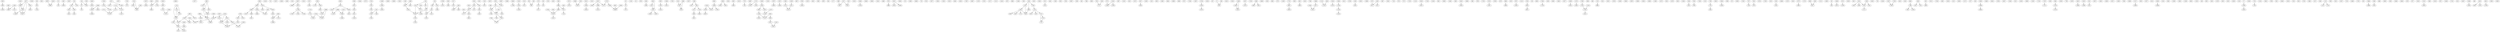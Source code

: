 strict digraph  {
	9550 -> 9658;
	11905 -> 19681;
	11905 -> 11911;
	19108;
	9658 -> 10954;
	946 -> 7426;
	3625;
	18879 -> 18885;
	221 -> 293;
	4401 -> 19953;
	15947;
	2054 -> 5942;
	147 -> 795;
	18530 -> 19394;
	13316 -> 13748;
	4873;
	7185 -> 7257;
	2342 -> 2360;
	2342 -> 2366;
	18372 -> 18444;
	9758 -> 9760;
	9758 -> 17534;
	16925 -> 16997;
	18604;
	11877;
	1283 -> 6467;
	8030 -> 8060;
	8030 -> 8138;
	10146;
	741;
	12267;
	2365 -> 2366;
	18260;
	4495;
	1016;
	17369 -> 17381;
	17369 -> 17801;
	17369 -> 17405;
	10161;
	2237 -> 2309;
	17718 -> 17724;
	13580 -> 13583;
	9531 -> 13419;
	13304 -> 13316;
	10446;
	16775;
	3744 -> 7632;
	10216 -> 15400;
	14568 -> 15000;
	10049;
	16008;
	15361;
	4087 -> 4303;
	10788 -> 10791;
	4124 -> 4304;
	4124 -> 4772;
	3003 -> 3009;
	3223 -> 3439;
	7624 -> 15400;
	5624 -> 5627;
	4301;
	11157 -> 13749;
	11992 -> 12016;
	1518 -> 6702;
	19672;
	7571 -> 7583;
	7571 -> 7643;
	13080;
	16904 -> 17048;
	12432 -> 12433;
	9116 -> 9122;
	992 -> 998;
	2275 -> 3571;
	450 -> 454;
	4705;
	4625;
	6989 -> 14765;
	5249 -> 13025;
	5249 -> 5465;
	19712 -> 19724;
	10968 -> 10970;
	9352 -> 10216;
	9352 -> 14536;
	9352 -> 9424;
	19512 -> 19548;
	13321;
	15557 -> 15563;
	15557 -> 15989;
	15557 -> 15737;
	84 -> 96;
	11381;
	911;
	8782;
	2085 -> 2086;
	12531 -> 13827;
	9305 -> 11897;
	13048 -> 13912;
	17831;
	3886 -> 5182;
	3886 -> 6478;
	19247;
	1880 -> 4472;
	1880 -> 1881;
	14063 -> 14243;
	18150 -> 18154;
	18150 -> 18798;
	8938 -> 12826;
	8938 -> 9010;
	18386 -> 18530;
	18386 -> 18818;
	9234;
	16858 -> 18154;
	16858 -> 17002;
	428 -> 1076;
	6052 -> 6064;
	16123;
	7279 -> 7281;
	11751 -> 12183;
	11751 -> 11823;
	10861 -> 11005;
	11555;
	18797 -> 18833;
	8060 -> 14540;
	8060 -> 8063;
	1139 -> 1283;
	1139 -> 6323;
	11872 -> 14464;
	4303 -> 4304;
	14411 -> 15275;
	6988 -> 6989;
	6988 -> 7012;
	7437 -> 7653;
	7437 -> 7449;
	8627;
	9769 -> 14953;
	14474;
	6831;
	3692;
	3403 -> 3439;
	3403 -> 3406;
	9876;
	844;
	2177;
	1689 -> 4281;
	15010;
	10566 -> 13158;
	10649;
	8450 -> 8452;
	19830;
	9522 -> 9525;
	4137 -> 4281;
	4137 -> 5433;
	13441;
	6489;
	9752 -> 9896;
	19347 -> 19419;
	19347 -> 19348;
	18594;
	474;
	14536 -> 15400;
	12685;
	1622 -> 2054;
	1622 -> 1646;
	18840;
	17724 -> 17832;
	733;
	6743;
	15977;
	12834;
	13262;
	19313;
	11135 -> 11567;
	6286;
	16016;
	17607;
	8832 -> 16608;
	7628 -> 15404;
	426 -> 428;
	426 -> 4314;
	19607;
	11478;
	15781;
	3609 -> 3825;
	14717;
	13113;
	14416;
	5871;
	8006;
	11408;
	1284;
	2127 -> 7311;
	2127 -> 4719;
	13827 -> 13829;
	13827 -> 14007;
	4393;
	15042;
	3491 -> 3563;
	3321 -> 3322;
	4061;
	5189;
	9325;
	2766;
	19007;
	1398;
	465;
	15000 -> 15003;
	7684;
	9306 -> 9522;
	9760 -> 9904;
	8599;
	6323 -> 6467;
	7055 -> 7271;
	9774 -> 12366;
	2607;
	15181;
	6315;
	13572;
	8107 -> 8108;
	14393;
	19548 -> 19554;
	1615;
	8053;
	15681;
	8046;
	8471 -> 16247;
	8471 -> 11063;
	10035 -> 10037;
	9642 -> 17418;
	16900;
	6098;
	9707;
	9999 -> 10035;
	9999 -> 13887;
	17280;
	11997;
	15340 -> 15370;
	16037 -> 16685;
	16037 -> 16073;
	10453 -> 10669;
	16324;
	637;
	8643 -> 12531;
	8643 -> 13827;
	51 -> 699;
	1334 -> 3926;
	1334 -> 2630;
	3461 -> 3491;
	18413;
	15542;
	14360 -> 14432;
	8187 -> 12075;
	12579 -> 13875;
	7620 -> 7624;
	18493 -> 18529;
	17263;
	6588 -> 6590;
	6588 -> 6612;
	9354 -> 17130;
	9354 -> 9426;
	18609;
	17616 -> 17634;
	17616 -> 17832;
	6255;
	7653 -> 7654;
	7643 -> 7649;
	96 -> 7872;
	9855;
	18453 -> 18885;
	4776;
	11830;
	5627 -> 5771;
	5627 -> 5843;
	18007 -> 18043;
	13875 -> 13881;
	13875 -> 13887;
	9055;
	8941 -> 8943;
	11441 -> 14033;
	10988 -> 13580;
	10988 -> 11204;
	6551 -> 6695;
	8165;
	7386;
	15438 -> 15441;
	11118 -> 11226;
	19164 -> 19176;
	7635 -> 7653;
	17669 -> 17675;
	8430 -> 8432;
	11428 -> 15316;
	1134 -> 1139;
	1134 -> 1135;
	1134 -> 1136;
	11133 -> 11157;
	11133 -> 11135;
	8412;
	408 -> 426;
	15748;
	4199 -> 4205;
	236 -> 4124;
	236 -> 308;
	236 -> 416;
	10689 -> 14577;
	7012 -> 7120;
	16291;
	1135 -> 1139;
	1135 -> 1136;
	15089;
	9448 -> 10096;
	10213 -> 10216;
	3375 -> 4671;
	1867;
	13941;
	17791 -> 18007;
	7145;
	5753;
	7572;
	1479 -> 2127;
	1479 -> 9255;
	1479 -> 5367;
	17229;
	336 -> 408;
	336 -> 1632;
	11126;
	19529 -> 19547;
	4304 -> 4736;
	17160;
	15166;
	9041;
	18095;
	13465;
	2406;
	19453 -> 19455;
	10894;
	1881 -> 2313;
	1881 -> 17433;
	8432 -> 8450;
	8432 -> 11024;
	16596 -> 16608;
	3981;
	10537 -> 11185;
	9700;
	17334;
	2313 -> 3609;
	10743 -> 11607;
	16073 -> 17369;
	8634 -> 11226;
	19766;
	8178;
	8586 -> 8588;
	4333;
	8767 -> 12655;
	6467 -> 6473;
	6467 -> 14243;
	14115;
	10405 -> 10429;
	6746 -> 6854;
	4420 -> 7012;
	5555 -> 5771;
	190;
	9638;
	17484 -> 17700;
	4258;
	7632 -> 7635;
	9499;
	14642;
	12433 -> 12505;
	19577;
	5329 -> 5330;
	8697 -> 13881;
	16269 -> 16341;
	11574 -> 15462;
	696 -> 699;
	17925 -> 19221;
	9386;
	606;
	1210 -> 8986;
	5514;
	1646 -> 1682;
	566 -> 998;
	15732 -> 16596;
	15732 -> 15737;
	4772 -> 12548;
	2867 -> 5459;
	2867 -> 2975;
	16331;
	18736;
	18189;
	9082 -> 16858;
	10963;
	15989 -> 16133;
	19970;
	19389;
	9925 -> 11221;
	9925 -> 9929;
	19624;
	16958;
	11960;
	14273;
	5016;
	1088 -> 7568;
	16986 -> 17634;
	16986 -> 17418;
	5164 -> 5182;
	15378;
	1299 -> 1479;
	5818;
	12564;
	2538 -> 2542;
	7639 -> 7643;
	7828 -> 7900;
	17465;
	4736 -> 4738;
	2219;
	1792 -> 1864;
	9424 -> 12016;
	18922;
	2360 -> 2366;
	9434 -> 9436;
	14339 -> 14411;
	3035 -> 3107;
	3035 -> 5627;
	19304 -> 19328;
	9399;
	973;
	19593;
	17852;
	7237 -> 7249;
	7843 -> 7879;
	9525 -> 9531;
	10734;
	17893 -> 17923;
	17595;
	5233;
	1563 -> 1565;
	298 -> 946;
	18486;
	7567 -> 7571;
	7567 -> 7639;
	7567 -> 7568;
	18529 -> 18530;
	17923 -> 17925;
	13881 -> 13887;
	13270;
	3194 -> 10970;
	2818;
	19775 -> 19991;
	11735;
	6008 -> 6011;
	11024 -> 11204;
	12112;
	17919 -> 17925;
	14905;
	68 -> 500;
	13817 -> 14033;
	11897 -> 12041;
	18509 -> 19373;
	13887 -> 13888;
	8719 -> 15199;
	10018;
	5431 -> 5433;
	11248 -> 11428;
	3812;
	3332 -> 3344;
	3332 -> 3368;
	3332 -> 3335;
	18798 -> 18870;
	16262;
	3217 -> 3223;
	750;
	11965 -> 11983;
	11965 -> 14557;
	10887 -> 12183;
	10248;
	8691 -> 12579;
	8691 -> 13875;
	8691 -> 8697;
	3029 -> 3461;
	3029 -> 3035;
	14765 -> 15413;
	16997 -> 17027;
	9929 -> 13817;
	10187 -> 17963;
	6433;
	4326;
	7488 -> 7500;
	7488 -> 15264;
	5083 -> 5155;
	5083 -> 5101;
	12681 -> 15273;
	14540 -> 14684;
	14540 -> 15404;
	592 -> 4480;
	19121;
	17043;
	4835;
	18104;
	1298 -> 1334;
	1298 -> 1299;
	1298 -> 3890;
	4115;
	3890 -> 3926;
	1632 -> 1668;
	4766 -> 4772;
	3383 -> 7271;
	18356;
	12172;
	4069 -> 4087;
	4069 -> 6661;
	2577;
	16464 -> 16608;
	5182 -> 6478;
	629;
	15688 -> 16984;
	16483;
	19814;
	10784;
	9581 -> 14765;
	5843 -> 5861;
	6840 -> 7488;
	10057;
	10807 -> 11455;
	13348;
	5313;
	16199;
	9445 -> 9448;
	9445 -> 17221;
	19692;
	8063 -> 13247;
	8063 -> 8099;
	11092;
	17156;
	17287 -> 17311;
	13024 -> 13025;
	13024 -> 13888;
	10429 -> 10861;
	10429 -> 10537;
	2274 -> 2275;
	4359;
	14288 -> 14360;
	14288 -> 14432;
	13740 -> 13744;
	10359;
	308 -> 416;
	7796;
	12878;
	326 -> 1190;
	326 -> 1622;
	13006 -> 13024;
	1788 -> 1792;
	14813 -> 14849;
	14525 -> 15389;
	2521 -> 2522;
	7355 -> 7571;
	5459 -> 6323;
	5459 -> 5465;
	6756 -> 6762;
	6756 -> 7620;
	10871;
	14760 -> 14765;
	10384 -> 11248;
	9436 -> 9448;
	14901;
	18283;
	16571;
	14926;
	7098;
	11167 -> 11185;
	10207 -> 10213;
	10588;
	11217 -> 13809;
	3093;
	15077;
	8124;
	18180 -> 18288;
	2334;
	7646 -> 7649;
	3845;
	13289;
	12981;
	12354 -> 12358;
	12354 -> 12366;
	416 -> 428;
	416 -> 4304;
	11508;
	8663;
	11185 -> 11221;
	1495 -> 4087;
	11923;
	5981 -> 6011;
	268;
	17933 -> 17963;
	8291;
	3283;
	11078;
	3955;
	4535;
	1136 -> 1139;
	16539;
	11063 -> 11135;
	2630 -> 2648;
	2630 -> 2633;
	2630 -> 3926;
	2630 -> 2774;
	5150;
	4719 -> 7311;
	15589 -> 15625;
	10349;
	12748 -> 15340;
	17418 -> 17634;
	6854 -> 6857;
	1754 -> 1760;
	37 -> 15589;
	11534;
	18631;
	9798;
	3541;
	13748 -> 13749;
	9136 -> 10216;
	9136 -> 9352;
	9136 -> 13024;
	10940;
	12814;
	8077 -> 8941;
	8077 -> 11965;
	8077 -> 10669;
	8077 -> 14557;
	3154;
	9014;
	4455 -> 4527;
	4455 -> 4671;
	5738;
	13862;
	1027;
	3360;
	11005 -> 11221;
	11005 -> 18781;
	8138 -> 9434;
	8138 -> 8354;
	1119 -> 1143;
	1119 -> 1120;
	13472 -> 13580;
	5395;
	14058 -> 14063;
	5242;
	13713 -> 13749;
	15207;
	7130;
	8099 -> 8531;
	14080;
	14577 -> 15441;
	17551;
	833;
	11911 -> 11983;
	15866 -> 15868;
	146 -> 147;
	146 -> 5330;
	17433 -> 18081;
	1968 -> 3264;
	9426 -> 9642;
	5964 -> 13740;
	17027 -> 17675;
	19657 -> 19681;
	4806;
	15273 -> 15275;
	19992;
	15580 -> 15688;
	5929;
	19408;
	16826;
	3679 -> 11455;
	3679 -> 7567;
	5470;
	2077;
	13610;
	12241 -> 14833;
	2039 -> 2051;
	2039 -> 3335;
	5580;
	8464 -> 9760;
	19126;
	5971;
	14048;
	17201;
	6214;
	10669 -> 11965;
	10669 -> 14557;
	16407;
	10268 -> 10304;
	3335 -> 11111;
	686;
	1804 -> 6988;
	9163 -> 9199;
	9163 -> 14347;
	8614 -> 13798;
	13855;
	7568 -> 7571;
	7568 -> 7586;
	16382;
}
